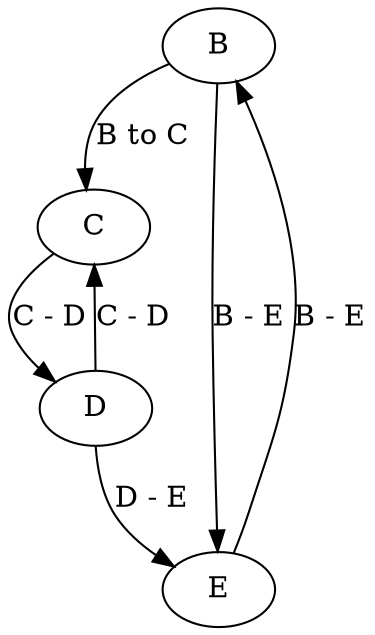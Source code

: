 digraph LIEGE{
	0[
		label = "B"
	]
	1[
		label = "C"
	]
	2[
		label = "D"
	]
	3[
		label = "E"
	]
	3 -> 0 [label = "B - E"]
	0 -> 1 [label = "B to C"]
	0 -> 3 [label = "B - E"]
	2 -> 3 [label = "D - E"]
	2 -> 1 [label = "C - D"]
	1 -> 2 [label = "C - D"]
}
